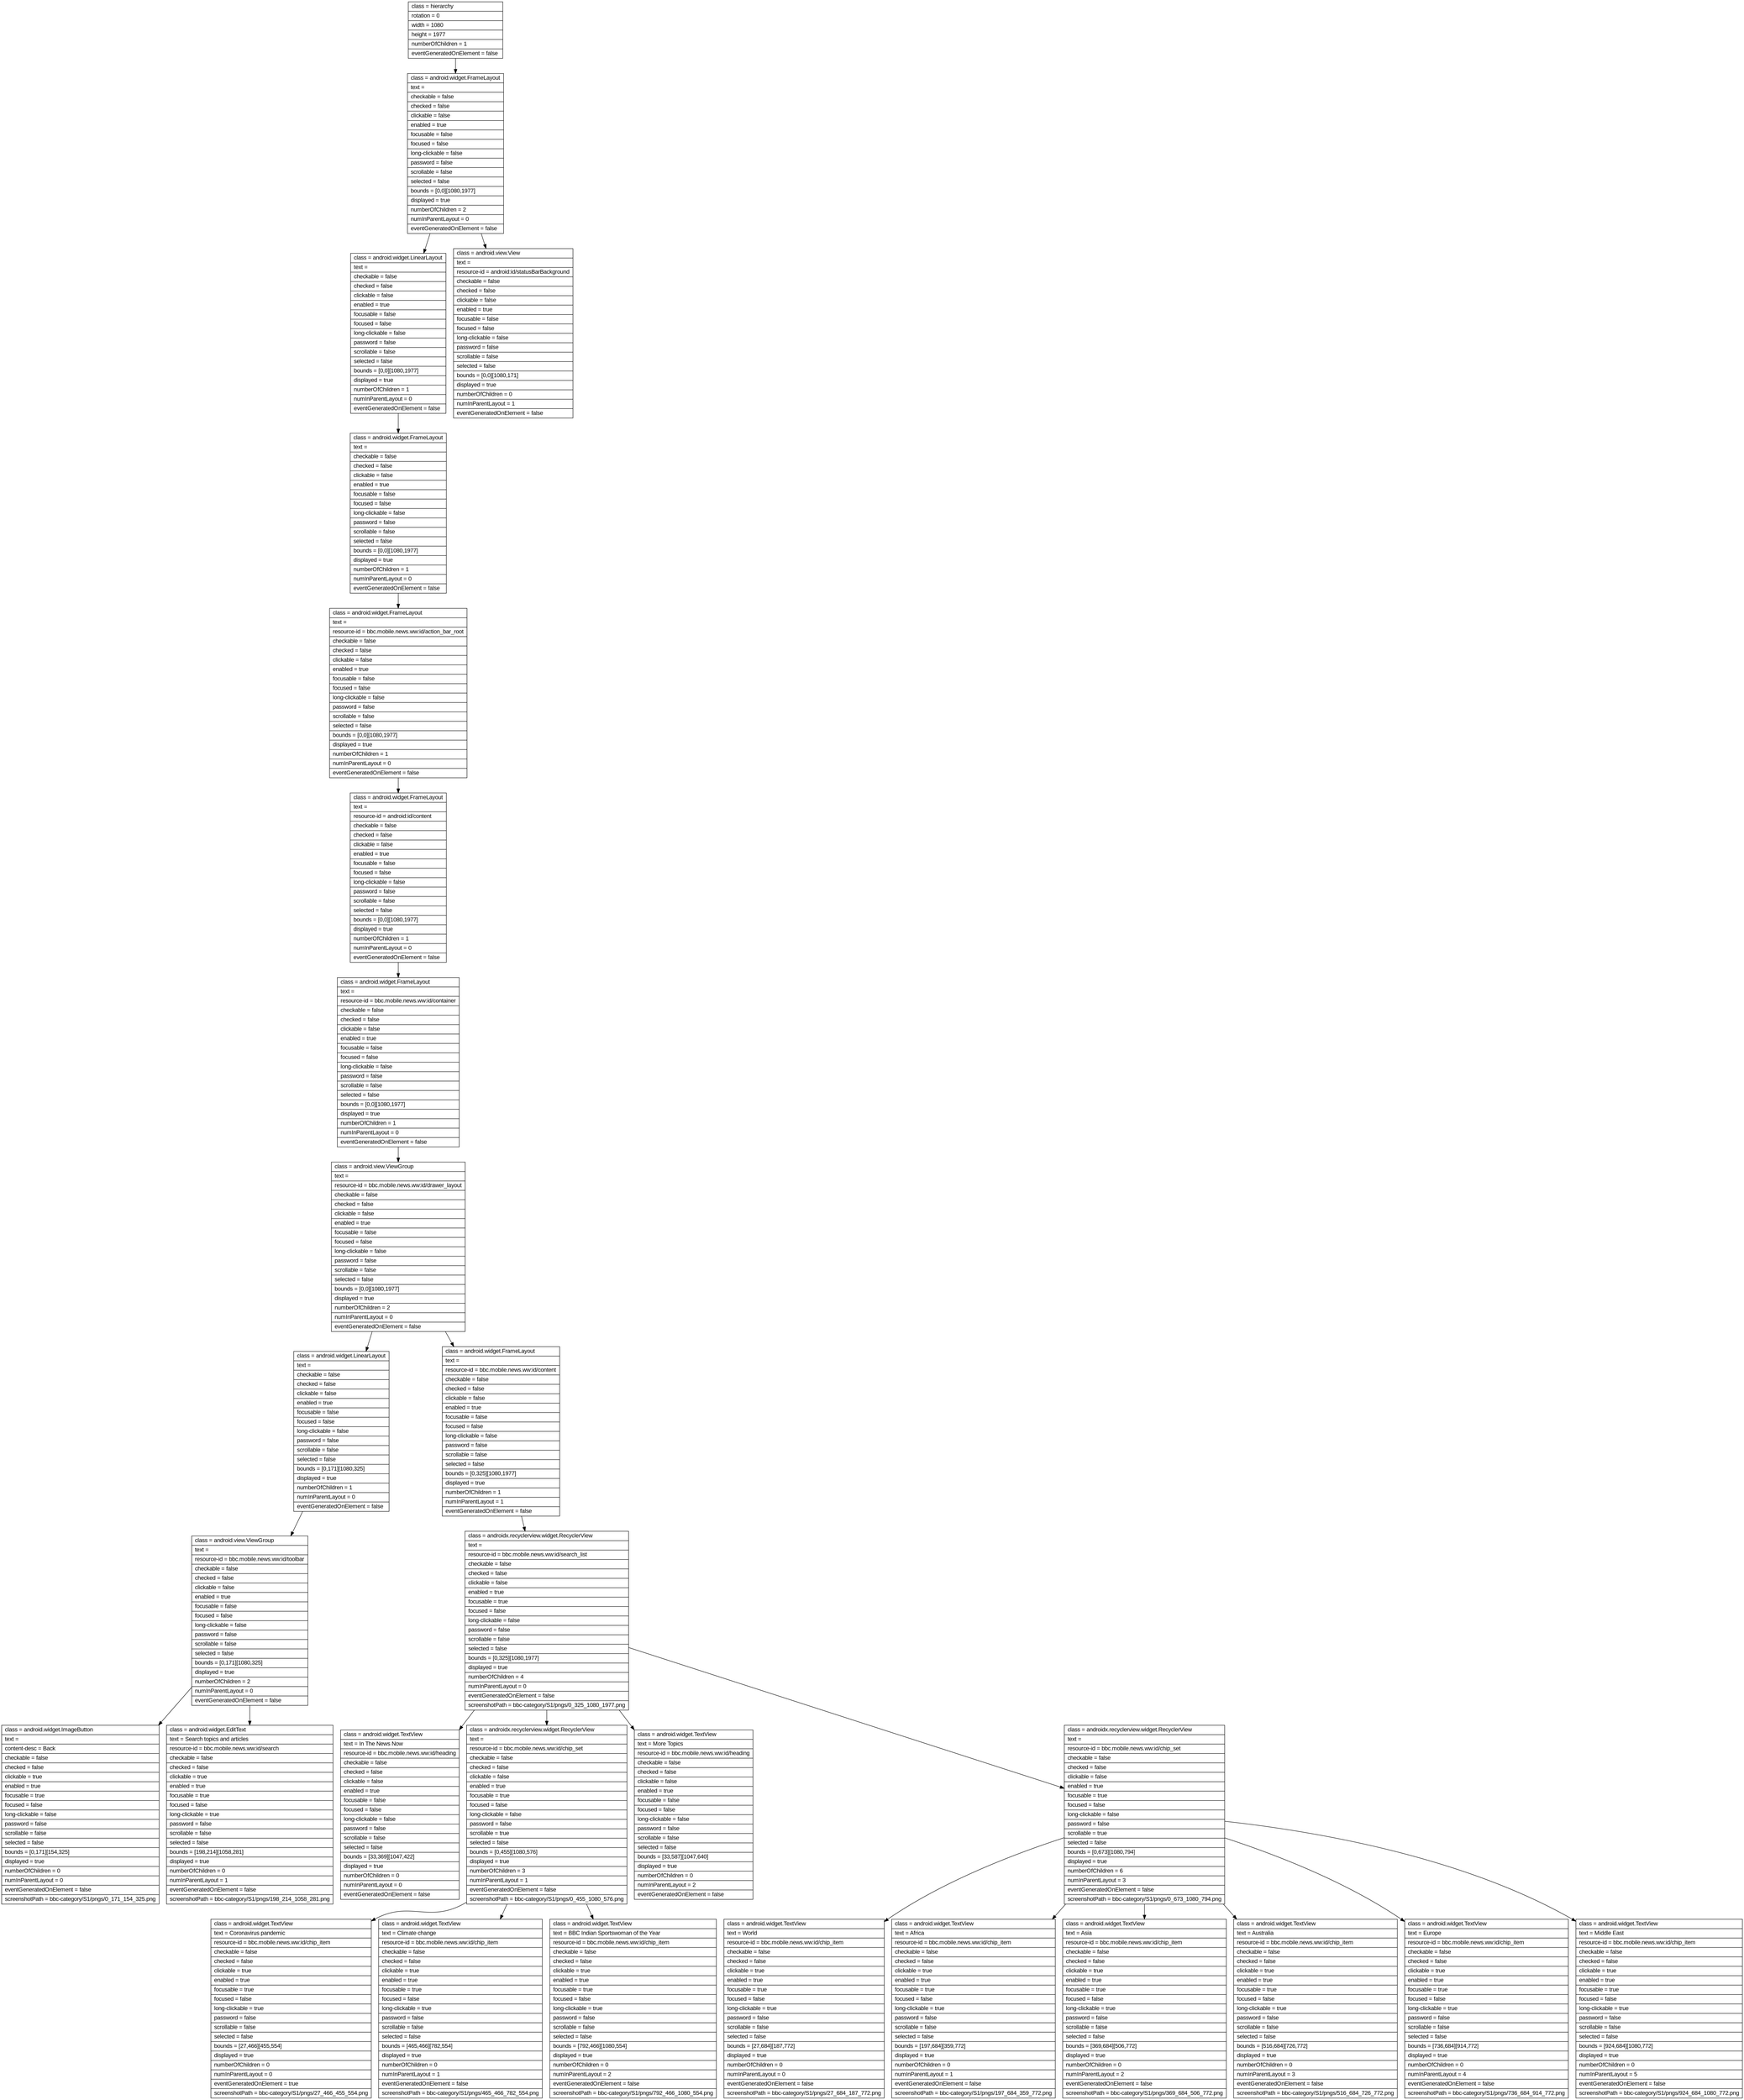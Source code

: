 digraph Layout {

	node [shape=record fontname=Arial];

	0	[label="{class = hierarchy\l|rotation = 0\l|width = 1080\l|height = 1977\l|numberOfChildren = 1\l|eventGeneratedOnElement = false \l}"]
	1	[label="{class = android.widget.FrameLayout\l|text = \l|checkable = false\l|checked = false\l|clickable = false\l|enabled = true\l|focusable = false\l|focused = false\l|long-clickable = false\l|password = false\l|scrollable = false\l|selected = false\l|bounds = [0,0][1080,1977]\l|displayed = true\l|numberOfChildren = 2\l|numInParentLayout = 0\l|eventGeneratedOnElement = false \l}"]
	2	[label="{class = android.widget.LinearLayout\l|text = \l|checkable = false\l|checked = false\l|clickable = false\l|enabled = true\l|focusable = false\l|focused = false\l|long-clickable = false\l|password = false\l|scrollable = false\l|selected = false\l|bounds = [0,0][1080,1977]\l|displayed = true\l|numberOfChildren = 1\l|numInParentLayout = 0\l|eventGeneratedOnElement = false \l}"]
	3	[label="{class = android.view.View\l|text = \l|resource-id = android:id/statusBarBackground\l|checkable = false\l|checked = false\l|clickable = false\l|enabled = true\l|focusable = false\l|focused = false\l|long-clickable = false\l|password = false\l|scrollable = false\l|selected = false\l|bounds = [0,0][1080,171]\l|displayed = true\l|numberOfChildren = 0\l|numInParentLayout = 1\l|eventGeneratedOnElement = false \l}"]
	4	[label="{class = android.widget.FrameLayout\l|text = \l|checkable = false\l|checked = false\l|clickable = false\l|enabled = true\l|focusable = false\l|focused = false\l|long-clickable = false\l|password = false\l|scrollable = false\l|selected = false\l|bounds = [0,0][1080,1977]\l|displayed = true\l|numberOfChildren = 1\l|numInParentLayout = 0\l|eventGeneratedOnElement = false \l}"]
	5	[label="{class = android.widget.FrameLayout\l|text = \l|resource-id = bbc.mobile.news.ww:id/action_bar_root\l|checkable = false\l|checked = false\l|clickable = false\l|enabled = true\l|focusable = false\l|focused = false\l|long-clickable = false\l|password = false\l|scrollable = false\l|selected = false\l|bounds = [0,0][1080,1977]\l|displayed = true\l|numberOfChildren = 1\l|numInParentLayout = 0\l|eventGeneratedOnElement = false \l}"]
	6	[label="{class = android.widget.FrameLayout\l|text = \l|resource-id = android:id/content\l|checkable = false\l|checked = false\l|clickable = false\l|enabled = true\l|focusable = false\l|focused = false\l|long-clickable = false\l|password = false\l|scrollable = false\l|selected = false\l|bounds = [0,0][1080,1977]\l|displayed = true\l|numberOfChildren = 1\l|numInParentLayout = 0\l|eventGeneratedOnElement = false \l}"]
	7	[label="{class = android.widget.FrameLayout\l|text = \l|resource-id = bbc.mobile.news.ww:id/container\l|checkable = false\l|checked = false\l|clickable = false\l|enabled = true\l|focusable = false\l|focused = false\l|long-clickable = false\l|password = false\l|scrollable = false\l|selected = false\l|bounds = [0,0][1080,1977]\l|displayed = true\l|numberOfChildren = 1\l|numInParentLayout = 0\l|eventGeneratedOnElement = false \l}"]
	8	[label="{class = android.view.ViewGroup\l|text = \l|resource-id = bbc.mobile.news.ww:id/drawer_layout\l|checkable = false\l|checked = false\l|clickable = false\l|enabled = true\l|focusable = false\l|focused = false\l|long-clickable = false\l|password = false\l|scrollable = false\l|selected = false\l|bounds = [0,0][1080,1977]\l|displayed = true\l|numberOfChildren = 2\l|numInParentLayout = 0\l|eventGeneratedOnElement = false \l}"]
	9	[label="{class = android.widget.LinearLayout\l|text = \l|checkable = false\l|checked = false\l|clickable = false\l|enabled = true\l|focusable = false\l|focused = false\l|long-clickable = false\l|password = false\l|scrollable = false\l|selected = false\l|bounds = [0,171][1080,325]\l|displayed = true\l|numberOfChildren = 1\l|numInParentLayout = 0\l|eventGeneratedOnElement = false \l}"]
	10	[label="{class = android.widget.FrameLayout\l|text = \l|resource-id = bbc.mobile.news.ww:id/content\l|checkable = false\l|checked = false\l|clickable = false\l|enabled = true\l|focusable = false\l|focused = false\l|long-clickable = false\l|password = false\l|scrollable = false\l|selected = false\l|bounds = [0,325][1080,1977]\l|displayed = true\l|numberOfChildren = 1\l|numInParentLayout = 1\l|eventGeneratedOnElement = false \l}"]
	11	[label="{class = android.view.ViewGroup\l|text = \l|resource-id = bbc.mobile.news.ww:id/toolbar\l|checkable = false\l|checked = false\l|clickable = false\l|enabled = true\l|focusable = false\l|focused = false\l|long-clickable = false\l|password = false\l|scrollable = false\l|selected = false\l|bounds = [0,171][1080,325]\l|displayed = true\l|numberOfChildren = 2\l|numInParentLayout = 0\l|eventGeneratedOnElement = false \l}"]
	12	[label="{class = androidx.recyclerview.widget.RecyclerView\l|text = \l|resource-id = bbc.mobile.news.ww:id/search_list\l|checkable = false\l|checked = false\l|clickable = false\l|enabled = true\l|focusable = true\l|focused = false\l|long-clickable = false\l|password = false\l|scrollable = false\l|selected = false\l|bounds = [0,325][1080,1977]\l|displayed = true\l|numberOfChildren = 4\l|numInParentLayout = 0\l|eventGeneratedOnElement = false \l|screenshotPath = bbc-category/S1/pngs/0_325_1080_1977.png\l}"]
	13	[label="{class = android.widget.ImageButton\l|text = \l|content-desc = Back\l|checkable = false\l|checked = false\l|clickable = true\l|enabled = true\l|focusable = true\l|focused = false\l|long-clickable = false\l|password = false\l|scrollable = false\l|selected = false\l|bounds = [0,171][154,325]\l|displayed = true\l|numberOfChildren = 0\l|numInParentLayout = 0\l|eventGeneratedOnElement = false \l|screenshotPath = bbc-category/S1/pngs/0_171_154_325.png\l}"]
	14	[label="{class = android.widget.EditText\l|text = Search topics and articles\l|resource-id = bbc.mobile.news.ww:id/search\l|checkable = false\l|checked = false\l|clickable = true\l|enabled = true\l|focusable = true\l|focused = false\l|long-clickable = true\l|password = false\l|scrollable = false\l|selected = false\l|bounds = [198,214][1058,281]\l|displayed = true\l|numberOfChildren = 0\l|numInParentLayout = 1\l|eventGeneratedOnElement = false \l|screenshotPath = bbc-category/S1/pngs/198_214_1058_281.png\l}"]
	15	[label="{class = android.widget.TextView\l|text = In The News Now\l|resource-id = bbc.mobile.news.ww:id/heading\l|checkable = false\l|checked = false\l|clickable = false\l|enabled = true\l|focusable = false\l|focused = false\l|long-clickable = false\l|password = false\l|scrollable = false\l|selected = false\l|bounds = [33,369][1047,422]\l|displayed = true\l|numberOfChildren = 0\l|numInParentLayout = 0\l|eventGeneratedOnElement = false \l}"]
	16	[label="{class = androidx.recyclerview.widget.RecyclerView\l|text = \l|resource-id = bbc.mobile.news.ww:id/chip_set\l|checkable = false\l|checked = false\l|clickable = false\l|enabled = true\l|focusable = true\l|focused = false\l|long-clickable = false\l|password = false\l|scrollable = true\l|selected = false\l|bounds = [0,455][1080,576]\l|displayed = true\l|numberOfChildren = 3\l|numInParentLayout = 1\l|eventGeneratedOnElement = false \l|screenshotPath = bbc-category/S1/pngs/0_455_1080_576.png\l}"]
	17	[label="{class = android.widget.TextView\l|text = More Topics\l|resource-id = bbc.mobile.news.ww:id/heading\l|checkable = false\l|checked = false\l|clickable = false\l|enabled = true\l|focusable = false\l|focused = false\l|long-clickable = false\l|password = false\l|scrollable = false\l|selected = false\l|bounds = [33,587][1047,640]\l|displayed = true\l|numberOfChildren = 0\l|numInParentLayout = 2\l|eventGeneratedOnElement = false \l}"]
	18	[label="{class = androidx.recyclerview.widget.RecyclerView\l|text = \l|resource-id = bbc.mobile.news.ww:id/chip_set\l|checkable = false\l|checked = false\l|clickable = false\l|enabled = true\l|focusable = true\l|focused = false\l|long-clickable = false\l|password = false\l|scrollable = true\l|selected = false\l|bounds = [0,673][1080,794]\l|displayed = true\l|numberOfChildren = 6\l|numInParentLayout = 3\l|eventGeneratedOnElement = false \l|screenshotPath = bbc-category/S1/pngs/0_673_1080_794.png\l}"]
	19	[label="{class = android.widget.TextView\l|text = Coronavirus pandemic\l|resource-id = bbc.mobile.news.ww:id/chip_item\l|checkable = false\l|checked = false\l|clickable = true\l|enabled = true\l|focusable = true\l|focused = false\l|long-clickable = true\l|password = false\l|scrollable = false\l|selected = false\l|bounds = [27,466][455,554]\l|displayed = true\l|numberOfChildren = 0\l|numInParentLayout = 0\l|eventGeneratedOnElement = true \l|screenshotPath = bbc-category/S1/pngs/27_466_455_554.png\l}"]
	20	[label="{class = android.widget.TextView\l|text = Climate change\l|resource-id = bbc.mobile.news.ww:id/chip_item\l|checkable = false\l|checked = false\l|clickable = true\l|enabled = true\l|focusable = true\l|focused = false\l|long-clickable = true\l|password = false\l|scrollable = false\l|selected = false\l|bounds = [465,466][782,554]\l|displayed = true\l|numberOfChildren = 0\l|numInParentLayout = 1\l|eventGeneratedOnElement = false \l|screenshotPath = bbc-category/S1/pngs/465_466_782_554.png\l}"]
	21	[label="{class = android.widget.TextView\l|text = BBC Indian Sportswoman of the Year\l|resource-id = bbc.mobile.news.ww:id/chip_item\l|checkable = false\l|checked = false\l|clickable = true\l|enabled = true\l|focusable = true\l|focused = false\l|long-clickable = true\l|password = false\l|scrollable = false\l|selected = false\l|bounds = [792,466][1080,554]\l|displayed = true\l|numberOfChildren = 0\l|numInParentLayout = 2\l|eventGeneratedOnElement = false \l|screenshotPath = bbc-category/S1/pngs/792_466_1080_554.png\l}"]
	22	[label="{class = android.widget.TextView\l|text = World\l|resource-id = bbc.mobile.news.ww:id/chip_item\l|checkable = false\l|checked = false\l|clickable = true\l|enabled = true\l|focusable = true\l|focused = false\l|long-clickable = true\l|password = false\l|scrollable = false\l|selected = false\l|bounds = [27,684][187,772]\l|displayed = true\l|numberOfChildren = 0\l|numInParentLayout = 0\l|eventGeneratedOnElement = false \l|screenshotPath = bbc-category/S1/pngs/27_684_187_772.png\l}"]
	23	[label="{class = android.widget.TextView\l|text = Africa\l|resource-id = bbc.mobile.news.ww:id/chip_item\l|checkable = false\l|checked = false\l|clickable = true\l|enabled = true\l|focusable = true\l|focused = false\l|long-clickable = true\l|password = false\l|scrollable = false\l|selected = false\l|bounds = [197,684][359,772]\l|displayed = true\l|numberOfChildren = 0\l|numInParentLayout = 1\l|eventGeneratedOnElement = false \l|screenshotPath = bbc-category/S1/pngs/197_684_359_772.png\l}"]
	24	[label="{class = android.widget.TextView\l|text = Asia\l|resource-id = bbc.mobile.news.ww:id/chip_item\l|checkable = false\l|checked = false\l|clickable = true\l|enabled = true\l|focusable = true\l|focused = false\l|long-clickable = true\l|password = false\l|scrollable = false\l|selected = false\l|bounds = [369,684][506,772]\l|displayed = true\l|numberOfChildren = 0\l|numInParentLayout = 2\l|eventGeneratedOnElement = false \l|screenshotPath = bbc-category/S1/pngs/369_684_506_772.png\l}"]
	25	[label="{class = android.widget.TextView\l|text = Australia\l|resource-id = bbc.mobile.news.ww:id/chip_item\l|checkable = false\l|checked = false\l|clickable = true\l|enabled = true\l|focusable = true\l|focused = false\l|long-clickable = true\l|password = false\l|scrollable = false\l|selected = false\l|bounds = [516,684][726,772]\l|displayed = true\l|numberOfChildren = 0\l|numInParentLayout = 3\l|eventGeneratedOnElement = false \l|screenshotPath = bbc-category/S1/pngs/516_684_726_772.png\l}"]
	26	[label="{class = android.widget.TextView\l|text = Europe\l|resource-id = bbc.mobile.news.ww:id/chip_item\l|checkable = false\l|checked = false\l|clickable = true\l|enabled = true\l|focusable = true\l|focused = false\l|long-clickable = true\l|password = false\l|scrollable = false\l|selected = false\l|bounds = [736,684][914,772]\l|displayed = true\l|numberOfChildren = 0\l|numInParentLayout = 4\l|eventGeneratedOnElement = false \l|screenshotPath = bbc-category/S1/pngs/736_684_914_772.png\l}"]
	27	[label="{class = android.widget.TextView\l|text = Middle East\l|resource-id = bbc.mobile.news.ww:id/chip_item\l|checkable = false\l|checked = false\l|clickable = true\l|enabled = true\l|focusable = true\l|focused = false\l|long-clickable = true\l|password = false\l|scrollable = false\l|selected = false\l|bounds = [924,684][1080,772]\l|displayed = true\l|numberOfChildren = 0\l|numInParentLayout = 5\l|eventGeneratedOnElement = false \l|screenshotPath = bbc-category/S1/pngs/924_684_1080_772.png\l}"]


	0 -> 1
	1 -> 2
	1 -> 3
	2 -> 4
	4 -> 5
	5 -> 6
	6 -> 7
	7 -> 8
	8 -> 9
	8 -> 10
	9 -> 11
	10 -> 12
	11 -> 13
	11 -> 14
	12 -> 15
	12 -> 16
	12 -> 17
	12 -> 18
	16 -> 19
	16 -> 20
	16 -> 21
	18 -> 22
	18 -> 23
	18 -> 24
	18 -> 25
	18 -> 26
	18 -> 27


}